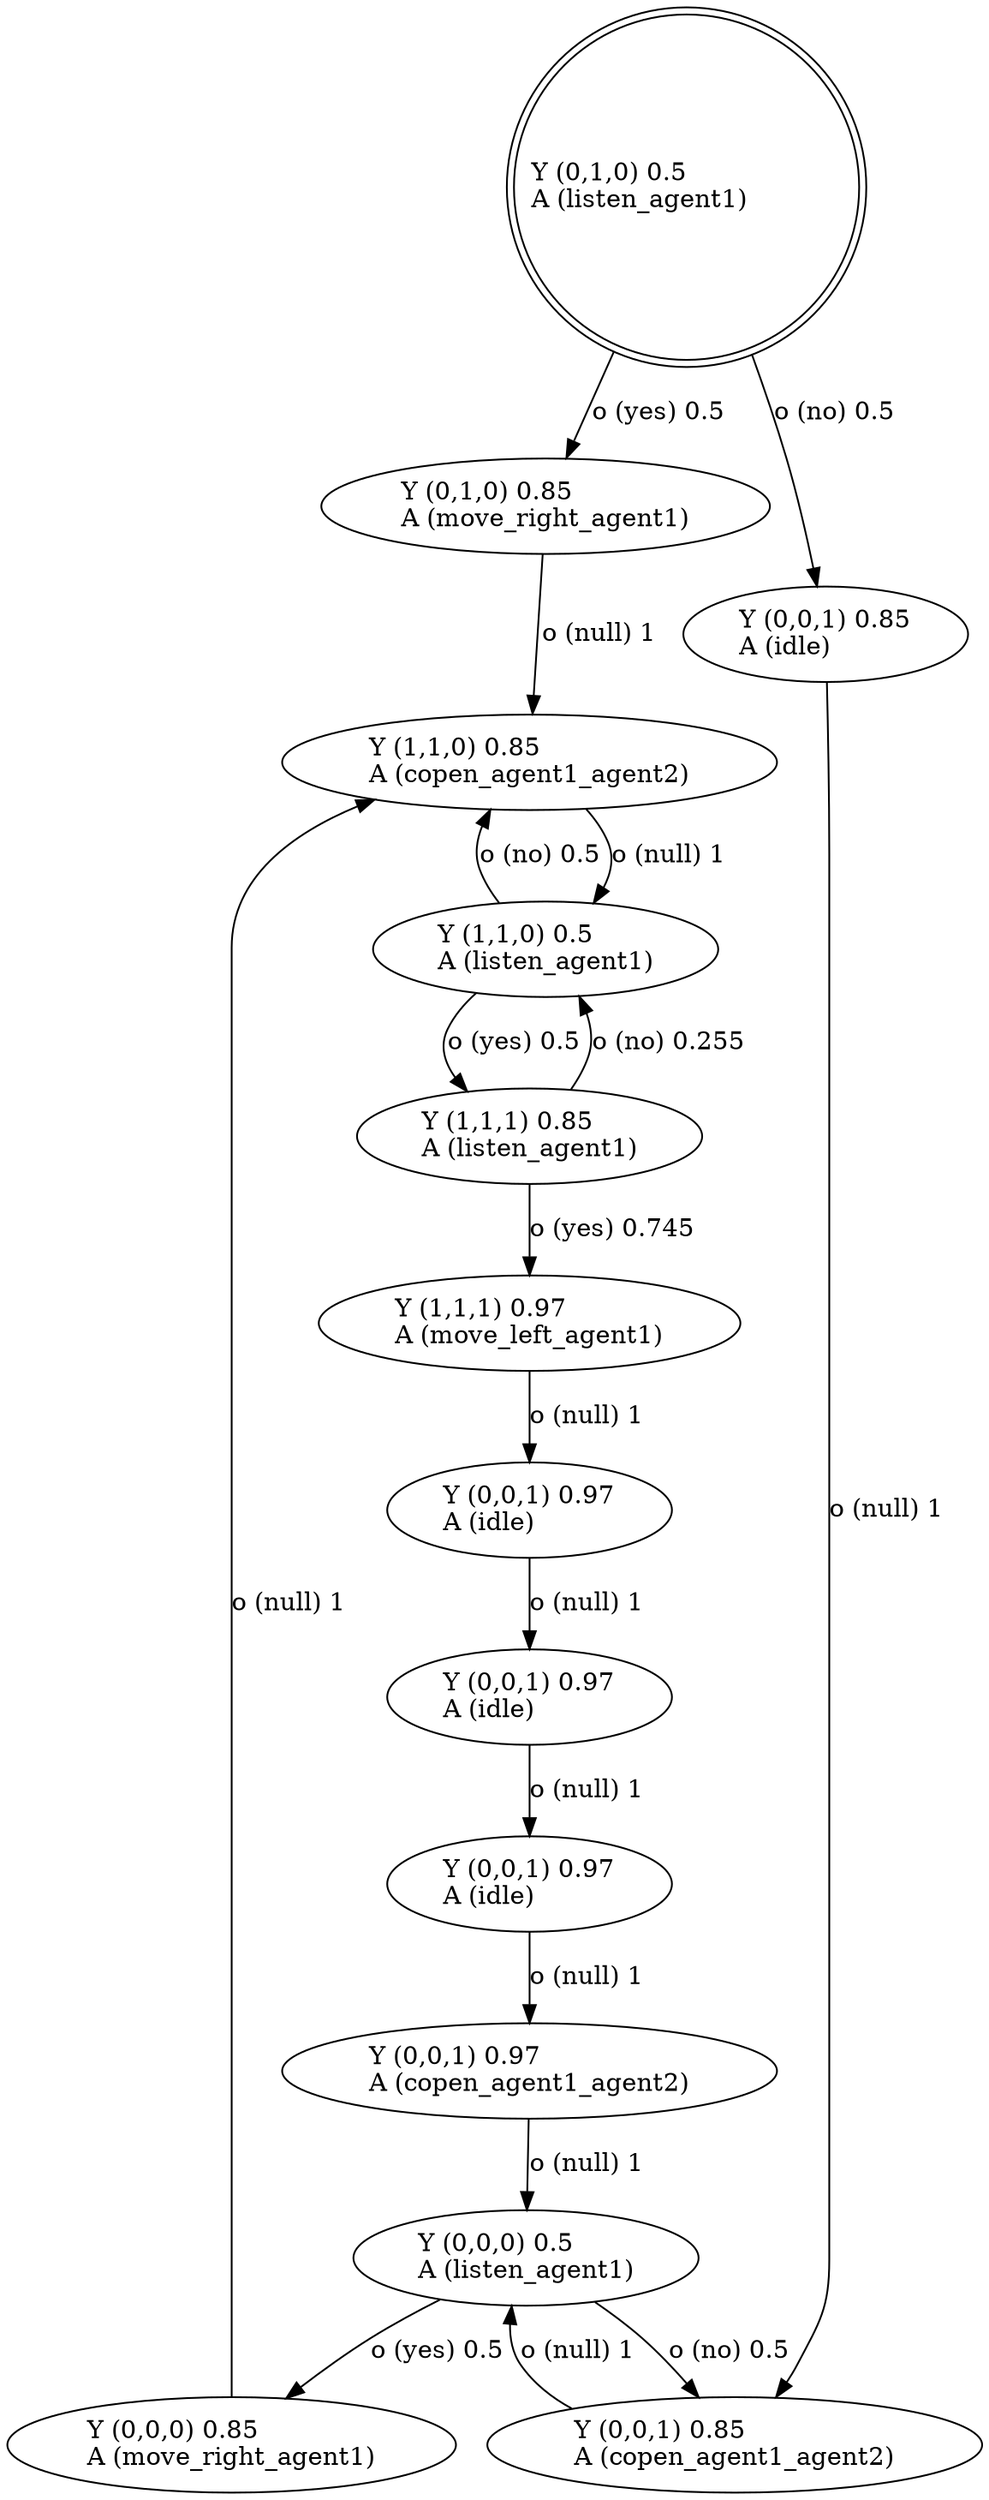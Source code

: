 digraph "G" {
root [label="Y (0,1,0) 0.5\lA (listen_agent1)\l", labeljust="l", shape=doublecircle];
x0row11 [label="Y (1,1,1) 0.85\lA (listen_agent1)\l"];
x0row13 [label="Y (1,1,1) 0.97\lA (move_left_agent1)\l"];
x0row17 [label="Y (0,0,1) 0.97\lA (copen_agent1_agent2)\l"];
x0row6 [label="Y (1,1,0) 0.85\lA (copen_agent1_agent2)\l"];
x0row5 [label="Y (0,0,0) 0.85\lA (move_right_agent1)\l"];
x0row2 [label="Y (1,1,0) 0.5\lA (listen_agent1)\l"];
x0row3 [label="Y (0,1,0) 0.85\lA (move_right_agent1)\l"];
x0row1 [label="Y (0,0,0) 0.5\lA (listen_agent1)\l"];
x0row19 [label="Y (0,0,1) 0.85\lA (copen_agent1_agent2)\l"];
x0row19_noop_0 [label="Y (0,0,1) 0.85\lA (idle)\l"];
x0row17_noop_0 [label="Y (0,0,1) 0.97\lA (idle)\l"];
x0row17_noop_1 [label="Y (0,0,1) 0.97\lA (idle)\l"];
x0row17_noop_2 [label="Y (0,0,1) 0.97\lA (idle)\l"];
root -> x0row3  [key=0, label="o (yes) 0.5\l"];
root -> x0row19_noop_0  [key=0, label="o (no) 0.5\l"];
x0row11 -> x0row13  [key=0, label="o (yes) 0.745\l"];
x0row11 -> x0row2  [key=0, label="o (no) 0.255\l"];
x0row13 -> x0row17_noop_0  [key=0, label="o (null) 1\l"];
x0row17 -> x0row1  [key=0, label="o (null) 1\l"];
x0row6 -> x0row2  [key=0, label="o (null) 1\l"];
x0row5 -> x0row6  [key=0, label="o (null) 1\l"];
x0row2 -> x0row11  [key=0, label="o (yes) 0.5\l"];
x0row2 -> x0row6  [key=0, label="o (no) 0.5\l"];
x0row3 -> x0row6  [key=0, label="o (null) 1\l"];
x0row1 -> x0row5  [key=0, label="o (yes) 0.5\l"];
x0row1 -> x0row19  [key=0, label="o (no) 0.5\l"];
x0row19 -> x0row1  [key=0, label="o (null) 1\l"];
x0row19_noop_0 -> x0row19  [key=0, label="o (null) 1\l"];
x0row17_noop_0 -> x0row17_noop_1  [key=0, label="o (null) 1\l"];
x0row17_noop_1 -> x0row17_noop_2  [key=0, label="o (null) 1\l"];
x0row17_noop_2 -> x0row17  [key=0, label="o (null) 1\l"];
}
